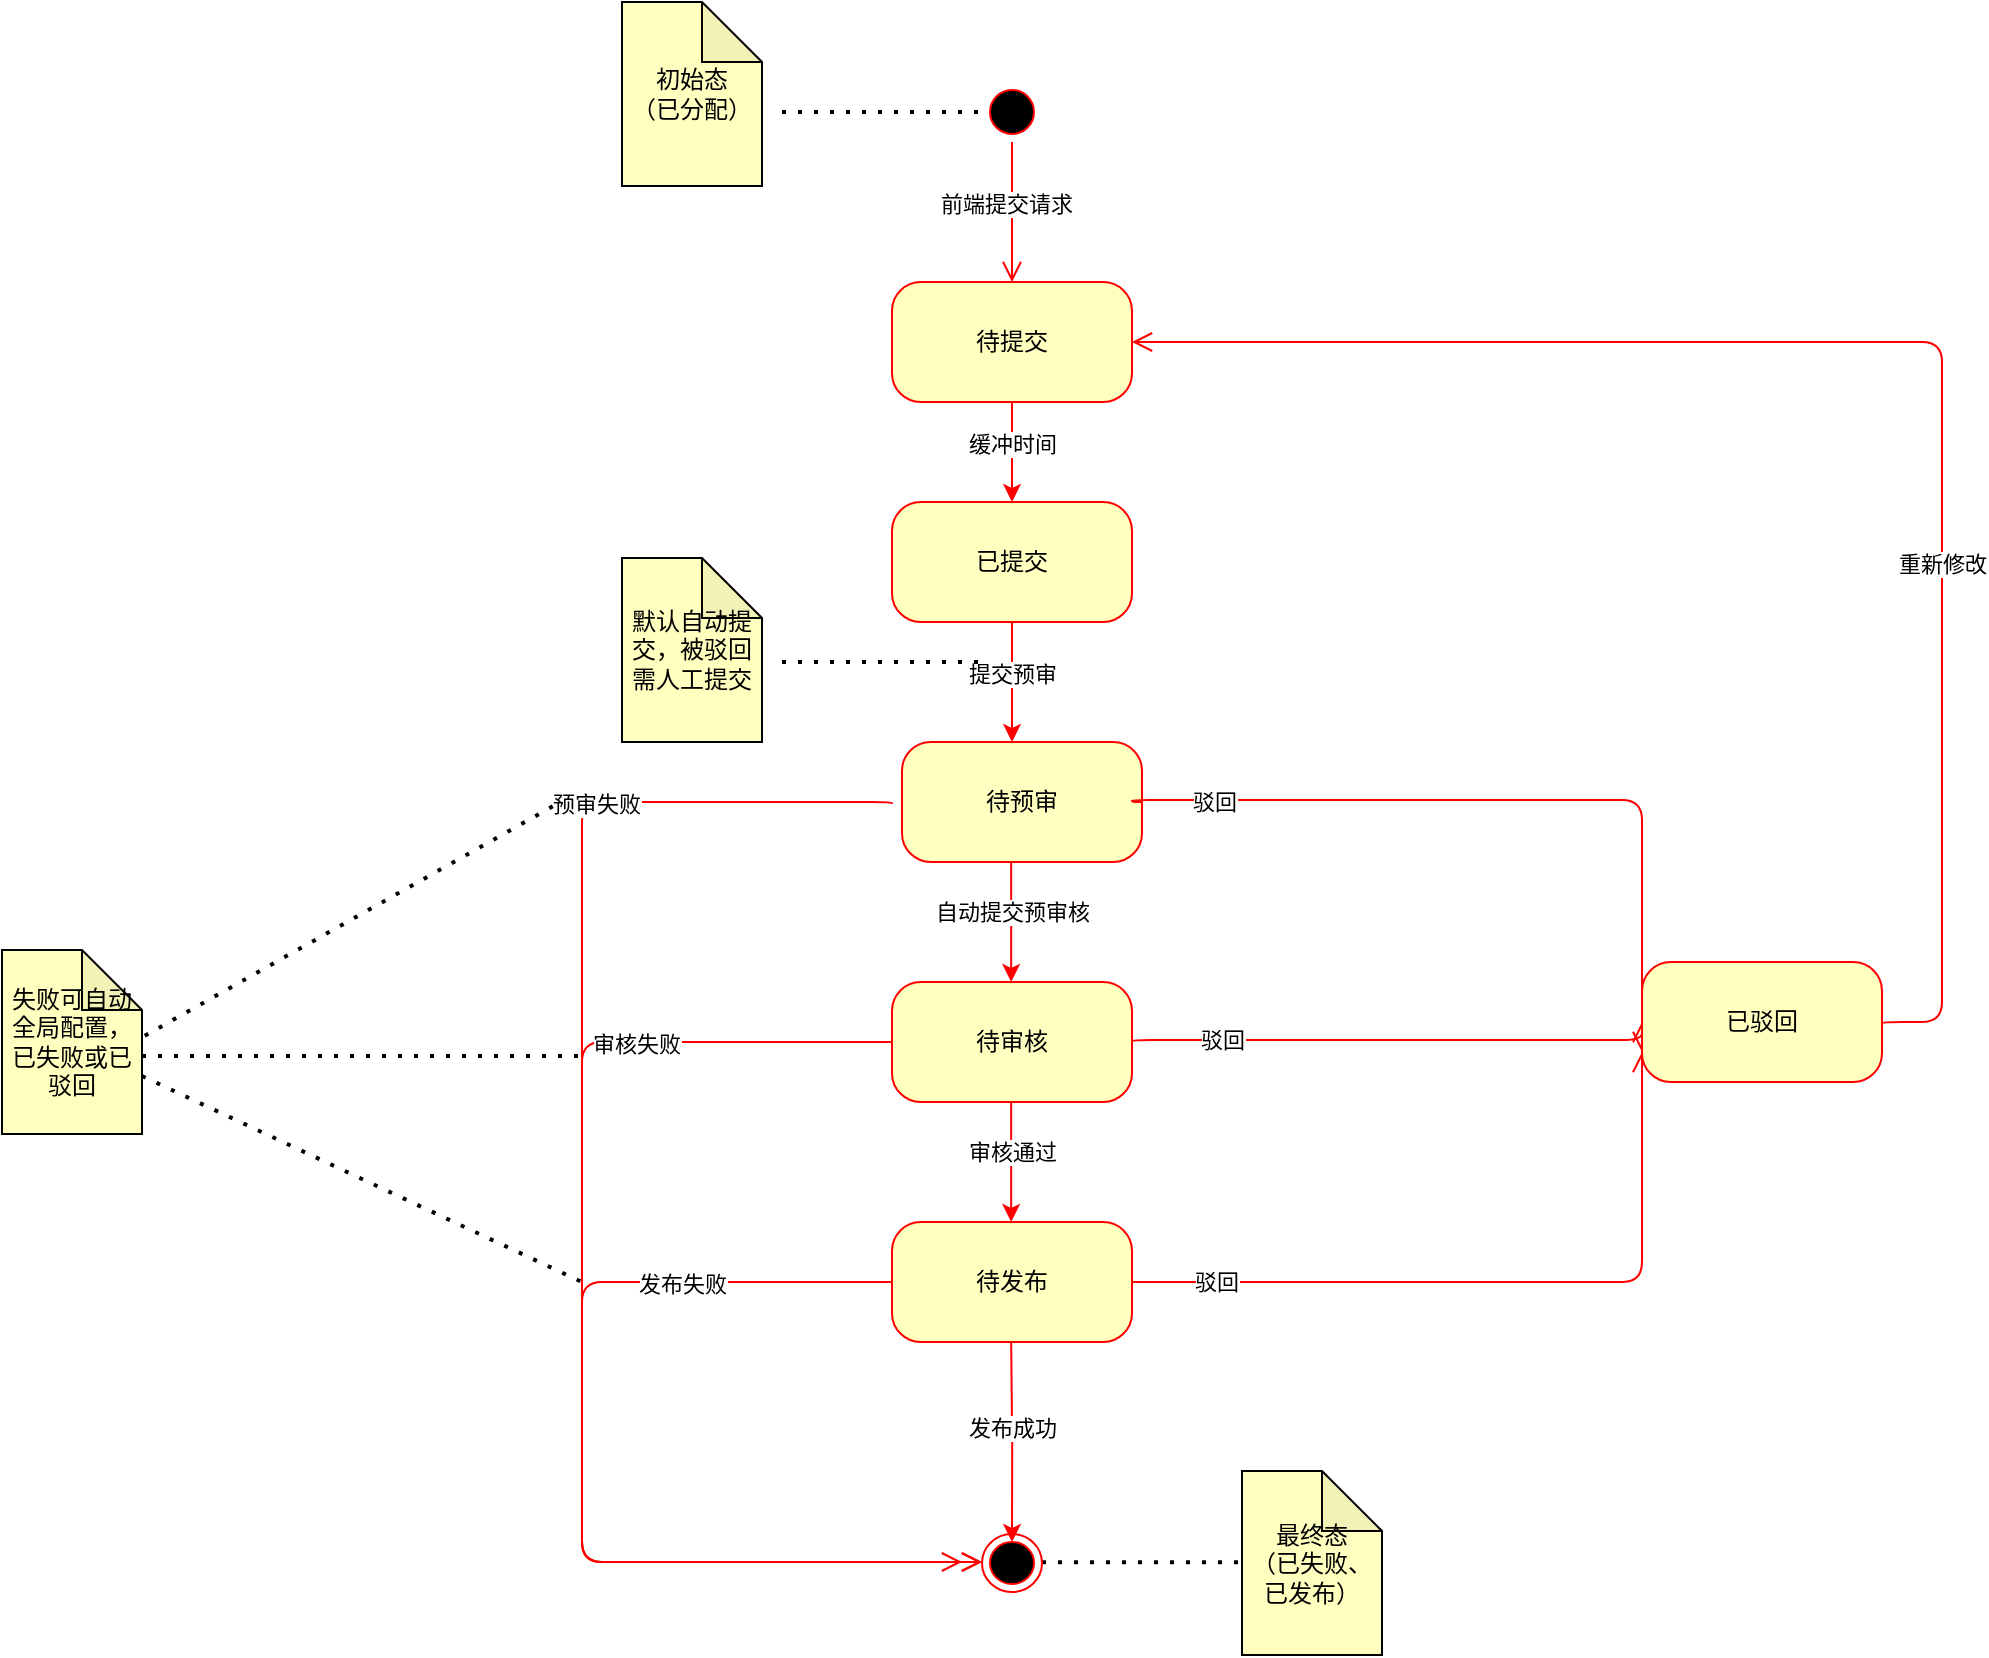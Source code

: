 <mxfile version="24.7.17">
  <diagram name="Page-1" id="58cdce13-f638-feb5-8d6f-7d28b1aa9fa0">
    <mxGraphModel dx="1562" dy="1695" grid="1" gridSize="10" guides="1" tooltips="1" connect="1" arrows="1" fold="1" page="1" pageScale="1" pageWidth="1100" pageHeight="850" background="none" math="0" shadow="0">
      <root>
        <mxCell id="0" />
        <mxCell id="1" parent="0" />
        <mxCell id="382b91b5511bd0f7-1" value="" style="ellipse;html=1;shape=startState;fillColor=#000000;strokeColor=#ff0000;rounded=1;shadow=0;comic=0;labelBackgroundColor=none;fontFamily=Verdana;fontSize=12;fontColor=#000000;align=center;direction=south;" parent="1" vertex="1">
          <mxGeometry x="530" y="-330" width="30" height="30" as="geometry" />
        </mxCell>
        <mxCell id="382b91b5511bd0f7-5" value="待预审" style="rounded=1;whiteSpace=wrap;html=1;arcSize=24;fillColor=#ffffc0;strokeColor=#ff0000;shadow=0;comic=0;labelBackgroundColor=none;fontFamily=Verdana;fontSize=12;fontColor=#000000;align=center;" parent="1" vertex="1">
          <mxGeometry x="490" width="120" height="60" as="geometry" />
        </mxCell>
        <mxCell id="pL6nJIlF7tV2qEfX6wqD-6" style="edgeStyle=orthogonalEdgeStyle;rounded=0;orthogonalLoop=1;jettySize=auto;html=1;entryX=0.5;entryY=0;entryDx=0;entryDy=0;strokeColor=#FF0000;" edge="1" parent="1" source="382b91b5511bd0f7-6" target="382b91b5511bd0f7-7">
          <mxGeometry relative="1" as="geometry" />
        </mxCell>
        <mxCell id="pL6nJIlF7tV2qEfX6wqD-7" value="缓冲时间" style="edgeLabel;html=1;align=center;verticalAlign=middle;resizable=0;points=[];" vertex="1" connectable="0" parent="pL6nJIlF7tV2qEfX6wqD-6">
          <mxGeometry x="-0.129" relative="1" as="geometry">
            <mxPoint y="-1" as="offset" />
          </mxGeometry>
        </mxCell>
        <mxCell id="382b91b5511bd0f7-6" value="待提交" style="rounded=1;whiteSpace=wrap;html=1;arcSize=24;fillColor=#ffffc0;strokeColor=#ff0000;shadow=0;comic=0;labelBackgroundColor=none;fontFamily=Verdana;fontSize=12;fontColor=#000000;align=center;" parent="1" vertex="1">
          <mxGeometry x="485" y="-230" width="120" height="60" as="geometry" />
        </mxCell>
        <mxCell id="382b91b5511bd0f7-7" value="已提交" style="rounded=1;whiteSpace=wrap;html=1;arcSize=24;fillColor=#ffffc0;strokeColor=#ff0000;shadow=0;comic=0;labelBackgroundColor=none;fontFamily=Verdana;fontSize=12;fontColor=#000000;align=center;" parent="1" vertex="1">
          <mxGeometry x="485" y="-120" width="120" height="60" as="geometry" />
        </mxCell>
        <mxCell id="2a3bc250acf0617d-9" style="edgeStyle=orthogonalEdgeStyle;html=1;labelBackgroundColor=none;endArrow=open;endSize=8;strokeColor=#ff0000;fontFamily=Verdana;fontSize=12;align=left;" parent="1" source="382b91b5511bd0f7-1" target="382b91b5511bd0f7-6" edge="1">
          <mxGeometry relative="1" as="geometry" />
        </mxCell>
        <mxCell id="pL6nJIlF7tV2qEfX6wqD-5" value="前端提交请求" style="edgeLabel;html=1;align=center;verticalAlign=middle;resizable=0;points=[];" vertex="1" connectable="0" parent="2a3bc250acf0617d-9">
          <mxGeometry x="-0.126" y="-3" relative="1" as="geometry">
            <mxPoint as="offset" />
          </mxGeometry>
        </mxCell>
        <mxCell id="2a3bc250acf0617d-15" style="edgeStyle=orthogonalEdgeStyle;html=1;exitX=1;exitY=0.5;labelBackgroundColor=none;endArrow=open;endSize=8;strokeColor=#ff0000;fontFamily=Verdana;fontSize=12;align=left;exitDx=0;exitDy=0;entryX=0;entryY=0.75;entryDx=0;entryDy=0;" parent="1" source="382b91b5511bd0f7-5" target="pL6nJIlF7tV2qEfX6wqD-25" edge="1">
          <mxGeometry relative="1" as="geometry">
            <mxPoint x="695.06" y="29.41" as="sourcePoint" />
            <mxPoint x="605" y="-90" as="targetPoint" />
            <Array as="points">
              <mxPoint x="605" y="29" />
              <mxPoint x="860" y="29" />
            </Array>
          </mxGeometry>
        </mxCell>
        <mxCell id="pL6nJIlF7tV2qEfX6wqD-9" value="驳回" style="edgeLabel;html=1;align=center;verticalAlign=middle;resizable=0;points=[];" vertex="1" connectable="0" parent="2a3bc250acf0617d-15">
          <mxGeometry x="-0.652" relative="1" as="geometry">
            <mxPoint x="-21" y="1" as="offset" />
          </mxGeometry>
        </mxCell>
        <mxCell id="pL6nJIlF7tV2qEfX6wqD-3" value="初始态&lt;div&gt;（已分配）&lt;/div&gt;" style="shape=note;whiteSpace=wrap;html=1;backgroundOutline=1;darkOpacity=0.05;fillColor=#FFFFC0;" vertex="1" parent="1">
          <mxGeometry x="350" y="-370" width="70" height="92" as="geometry" />
        </mxCell>
        <mxCell id="pL6nJIlF7tV2qEfX6wqD-4" value="" style="endArrow=none;dashed=1;html=1;dashPattern=1 3;strokeWidth=2;rounded=0;entryX=0.5;entryY=1;entryDx=0;entryDy=0;" edge="1" parent="1" target="382b91b5511bd0f7-1">
          <mxGeometry width="50" height="50" relative="1" as="geometry">
            <mxPoint x="430" y="-315" as="sourcePoint" />
            <mxPoint x="470" y="-350" as="targetPoint" />
          </mxGeometry>
        </mxCell>
        <mxCell id="pL6nJIlF7tV2qEfX6wqD-10" style="edgeStyle=orthogonalEdgeStyle;rounded=0;orthogonalLoop=1;jettySize=auto;html=1;strokeColor=#FF0000;exitX=0.5;exitY=1;exitDx=0;exitDy=0;" edge="1" parent="1" source="382b91b5511bd0f7-7">
          <mxGeometry relative="1" as="geometry">
            <mxPoint x="549" y="-60" as="sourcePoint" />
            <mxPoint x="545" as="targetPoint" />
          </mxGeometry>
        </mxCell>
        <mxCell id="pL6nJIlF7tV2qEfX6wqD-11" value="提交预审" style="edgeLabel;html=1;align=center;verticalAlign=middle;resizable=0;points=[];" vertex="1" connectable="0" parent="pL6nJIlF7tV2qEfX6wqD-10">
          <mxGeometry x="-0.129" relative="1" as="geometry">
            <mxPoint y="-1" as="offset" />
          </mxGeometry>
        </mxCell>
        <mxCell id="pL6nJIlF7tV2qEfX6wqD-12" value="待审核" style="rounded=1;whiteSpace=wrap;html=1;arcSize=24;fillColor=#ffffc0;strokeColor=#ff0000;shadow=0;comic=0;labelBackgroundColor=none;fontFamily=Verdana;fontSize=12;fontColor=#000000;align=center;" vertex="1" parent="1">
          <mxGeometry x="485" y="120" width="120" height="60" as="geometry" />
        </mxCell>
        <mxCell id="pL6nJIlF7tV2qEfX6wqD-13" value="默认自动提交，被驳回需人工提交" style="shape=note;whiteSpace=wrap;html=1;backgroundOutline=1;darkOpacity=0.05;fillColor=#FFFFC0;" vertex="1" parent="1">
          <mxGeometry x="350" y="-92" width="70" height="92" as="geometry" />
        </mxCell>
        <mxCell id="pL6nJIlF7tV2qEfX6wqD-14" value="" style="endArrow=none;dashed=1;html=1;dashPattern=1 3;strokeWidth=2;rounded=0;entryX=0.5;entryY=1;entryDx=0;entryDy=0;" edge="1" parent="1">
          <mxGeometry width="50" height="50" relative="1" as="geometry">
            <mxPoint x="430" y="-40" as="sourcePoint" />
            <mxPoint x="530" y="-40" as="targetPoint" />
          </mxGeometry>
        </mxCell>
        <mxCell id="pL6nJIlF7tV2qEfX6wqD-15" value="待发布" style="rounded=1;whiteSpace=wrap;html=1;arcSize=24;fillColor=#ffffc0;strokeColor=#ff0000;shadow=0;comic=0;labelBackgroundColor=none;fontFamily=Verdana;fontSize=12;fontColor=#000000;align=center;" vertex="1" parent="1">
          <mxGeometry x="485" y="240" width="120" height="60" as="geometry" />
        </mxCell>
        <mxCell id="pL6nJIlF7tV2qEfX6wqD-17" style="edgeStyle=orthogonalEdgeStyle;rounded=0;orthogonalLoop=1;jettySize=auto;html=1;entryX=0.5;entryY=0;entryDx=0;entryDy=0;strokeColor=#FF0000;exitX=0.5;exitY=1;exitDx=0;exitDy=0;" edge="1" parent="1">
          <mxGeometry relative="1" as="geometry">
            <mxPoint x="544.58" y="60" as="sourcePoint" />
            <mxPoint x="544.58" y="120" as="targetPoint" />
          </mxGeometry>
        </mxCell>
        <mxCell id="pL6nJIlF7tV2qEfX6wqD-18" value="自动提交预审核" style="edgeLabel;html=1;align=center;verticalAlign=middle;resizable=0;points=[];" vertex="1" connectable="0" parent="pL6nJIlF7tV2qEfX6wqD-17">
          <mxGeometry x="-0.129" relative="1" as="geometry">
            <mxPoint y="-1" as="offset" />
          </mxGeometry>
        </mxCell>
        <mxCell id="pL6nJIlF7tV2qEfX6wqD-19" style="edgeStyle=orthogonalEdgeStyle;html=1;exitX=1;exitY=0.5;labelBackgroundColor=none;endArrow=open;endSize=8;strokeColor=#ff0000;fontFamily=Verdana;fontSize=12;align=left;exitDx=0;exitDy=0;entryX=0;entryY=0.5;entryDx=0;entryDy=0;" edge="1" parent="1" target="pL6nJIlF7tV2qEfX6wqD-25">
          <mxGeometry relative="1" as="geometry">
            <mxPoint x="605" y="150" as="sourcePoint" />
            <mxPoint x="610" y="-90" as="targetPoint" />
            <Array as="points">
              <mxPoint x="605" y="149" />
              <mxPoint x="860" y="149" />
            </Array>
          </mxGeometry>
        </mxCell>
        <mxCell id="pL6nJIlF7tV2qEfX6wqD-20" value="驳回" style="edgeLabel;html=1;align=center;verticalAlign=middle;resizable=0;points=[];" vertex="1" connectable="0" parent="pL6nJIlF7tV2qEfX6wqD-19">
          <mxGeometry x="-0.652" relative="1" as="geometry">
            <mxPoint as="offset" />
          </mxGeometry>
        </mxCell>
        <mxCell id="pL6nJIlF7tV2qEfX6wqD-21" style="edgeStyle=orthogonalEdgeStyle;rounded=0;orthogonalLoop=1;jettySize=auto;html=1;entryX=0.5;entryY=0;entryDx=0;entryDy=0;strokeColor=#FF0000;exitX=0.5;exitY=1;exitDx=0;exitDy=0;" edge="1" parent="1">
          <mxGeometry relative="1" as="geometry">
            <mxPoint x="544.58" y="180" as="sourcePoint" />
            <mxPoint x="544.58" y="240" as="targetPoint" />
          </mxGeometry>
        </mxCell>
        <mxCell id="pL6nJIlF7tV2qEfX6wqD-22" value="审核通过" style="edgeLabel;html=1;align=center;verticalAlign=middle;resizable=0;points=[];" vertex="1" connectable="0" parent="pL6nJIlF7tV2qEfX6wqD-21">
          <mxGeometry x="-0.129" relative="1" as="geometry">
            <mxPoint y="-1" as="offset" />
          </mxGeometry>
        </mxCell>
        <mxCell id="pL6nJIlF7tV2qEfX6wqD-23" style="edgeStyle=orthogonalEdgeStyle;html=1;labelBackgroundColor=none;endArrow=open;endSize=8;strokeColor=#ff0000;fontFamily=Verdana;fontSize=12;align=left;entryX=0;entryY=0.75;entryDx=0;entryDy=0;exitX=1;exitY=0.5;exitDx=0;exitDy=0;" edge="1" parent="1" source="pL6nJIlF7tV2qEfX6wqD-15" target="pL6nJIlF7tV2qEfX6wqD-25">
          <mxGeometry relative="1" as="geometry">
            <mxPoint x="680" y="310.34" as="sourcePoint" />
            <mxPoint x="917.96" y="190.0" as="targetPoint" />
            <Array as="points">
              <mxPoint x="860" y="270" />
            </Array>
          </mxGeometry>
        </mxCell>
        <mxCell id="pL6nJIlF7tV2qEfX6wqD-24" value="驳回" style="edgeLabel;html=1;align=center;verticalAlign=middle;resizable=0;points=[];" vertex="1" connectable="0" parent="pL6nJIlF7tV2qEfX6wqD-23">
          <mxGeometry x="-0.652" relative="1" as="geometry">
            <mxPoint x="-23" as="offset" />
          </mxGeometry>
        </mxCell>
        <mxCell id="pL6nJIlF7tV2qEfX6wqD-25" value="已驳回" style="rounded=1;whiteSpace=wrap;html=1;arcSize=24;fillColor=#ffffc0;strokeColor=#ff0000;shadow=0;comic=0;labelBackgroundColor=none;fontFamily=Verdana;fontSize=12;fontColor=#000000;align=center;" vertex="1" parent="1">
          <mxGeometry x="860" y="110" width="120" height="60" as="geometry" />
        </mxCell>
        <mxCell id="pL6nJIlF7tV2qEfX6wqD-28" style="edgeStyle=orthogonalEdgeStyle;html=1;exitX=1;exitY=0.5;labelBackgroundColor=none;endArrow=open;endSize=8;strokeColor=#ff0000;fontFamily=Verdana;fontSize=12;align=left;exitDx=0;exitDy=0;entryX=0;entryY=0.5;entryDx=0;entryDy=0;" edge="1" parent="1">
          <mxGeometry relative="1" as="geometry">
            <mxPoint x="485" y="31" as="sourcePoint" />
            <mxPoint x="530.0" y="410.5" as="targetPoint" />
            <Array as="points">
              <mxPoint x="485" y="30" />
              <mxPoint x="330" y="30" />
              <mxPoint x="330" y="410" />
              <mxPoint x="530" y="410" />
            </Array>
          </mxGeometry>
        </mxCell>
        <mxCell id="pL6nJIlF7tV2qEfX6wqD-29" value="预审失败" style="edgeLabel;html=1;align=center;verticalAlign=middle;resizable=0;points=[];" vertex="1" connectable="0" parent="pL6nJIlF7tV2qEfX6wqD-28">
          <mxGeometry x="-0.652" relative="1" as="geometry">
            <mxPoint x="-21" y="1" as="offset" />
          </mxGeometry>
        </mxCell>
        <mxCell id="pL6nJIlF7tV2qEfX6wqD-32" style="edgeStyle=orthogonalEdgeStyle;html=1;exitX=0;exitY=0.5;labelBackgroundColor=none;endArrow=open;endSize=8;strokeColor=#ff0000;fontFamily=Verdana;fontSize=12;align=left;exitDx=0;exitDy=0;" edge="1" parent="1" source="pL6nJIlF7tV2qEfX6wqD-12">
          <mxGeometry relative="1" as="geometry">
            <mxPoint x="485" y="30" as="sourcePoint" />
            <mxPoint x="530" y="410" as="targetPoint" />
            <Array as="points">
              <mxPoint x="330" y="150" />
              <mxPoint x="330" y="410" />
            </Array>
          </mxGeometry>
        </mxCell>
        <mxCell id="pL6nJIlF7tV2qEfX6wqD-33" value="审核失败" style="edgeLabel;html=1;align=center;verticalAlign=middle;resizable=0;points=[];" vertex="1" connectable="0" parent="pL6nJIlF7tV2qEfX6wqD-32">
          <mxGeometry x="-0.652" relative="1" as="geometry">
            <mxPoint x="-21" y="1" as="offset" />
          </mxGeometry>
        </mxCell>
        <mxCell id="pL6nJIlF7tV2qEfX6wqD-34" value="最终态&lt;div&gt;（已失败、已发布）&lt;/div&gt;" style="shape=note;whiteSpace=wrap;html=1;backgroundOutline=1;darkOpacity=0.05;fillColor=#FFFFC0;" vertex="1" parent="1">
          <mxGeometry x="660" y="364.5" width="70" height="92" as="geometry" />
        </mxCell>
        <mxCell id="pL6nJIlF7tV2qEfX6wqD-35" style="edgeStyle=orthogonalEdgeStyle;rounded=0;orthogonalLoop=1;jettySize=auto;html=1;strokeColor=#FF0000;exitX=0.5;exitY=1;exitDx=0;exitDy=0;" edge="1" parent="1">
          <mxGeometry relative="1" as="geometry">
            <mxPoint x="544.58" y="300" as="sourcePoint" />
            <mxPoint x="545" y="400" as="targetPoint" />
          </mxGeometry>
        </mxCell>
        <mxCell id="pL6nJIlF7tV2qEfX6wqD-36" value="发布成功" style="edgeLabel;html=1;align=center;verticalAlign=middle;resizable=0;points=[];" vertex="1" connectable="0" parent="pL6nJIlF7tV2qEfX6wqD-35">
          <mxGeometry x="-0.129" relative="1" as="geometry">
            <mxPoint y="-1" as="offset" />
          </mxGeometry>
        </mxCell>
        <mxCell id="pL6nJIlF7tV2qEfX6wqD-37" style="edgeStyle=orthogonalEdgeStyle;html=1;exitX=1;exitY=0.5;labelBackgroundColor=none;endArrow=open;endSize=8;strokeColor=#ff0000;fontFamily=Verdana;fontSize=12;align=left;exitDx=0;exitDy=0;entryX=1;entryY=0.5;entryDx=0;entryDy=0;" edge="1" parent="1" target="382b91b5511bd0f7-6">
          <mxGeometry relative="1" as="geometry">
            <mxPoint x="980" y="141" as="sourcePoint" />
            <mxPoint x="1235" y="266" as="targetPoint" />
            <Array as="points">
              <mxPoint x="1010" y="140" />
              <mxPoint x="1010" y="-200" />
            </Array>
          </mxGeometry>
        </mxCell>
        <mxCell id="pL6nJIlF7tV2qEfX6wqD-38" value="重新修改" style="edgeLabel;html=1;align=center;verticalAlign=middle;resizable=0;points=[];" vertex="1" connectable="0" parent="pL6nJIlF7tV2qEfX6wqD-37">
          <mxGeometry x="-0.652" relative="1" as="geometry">
            <mxPoint y="-125" as="offset" />
          </mxGeometry>
        </mxCell>
        <mxCell id="pL6nJIlF7tV2qEfX6wqD-39" value="" style="endArrow=none;dashed=1;html=1;dashPattern=1 3;strokeWidth=2;rounded=0;entryX=0.5;entryY=1;entryDx=0;entryDy=0;" edge="1" parent="1">
          <mxGeometry width="50" height="50" relative="1" as="geometry">
            <mxPoint x="560" y="410.08" as="sourcePoint" />
            <mxPoint x="660" y="410.08" as="targetPoint" />
          </mxGeometry>
        </mxCell>
        <mxCell id="pL6nJIlF7tV2qEfX6wqD-42" style="edgeStyle=orthogonalEdgeStyle;html=1;exitX=0;exitY=0.5;labelBackgroundColor=none;endArrow=open;endSize=8;strokeColor=#ff0000;fontFamily=Verdana;fontSize=12;align=left;exitDx=0;exitDy=0;" edge="1" parent="1" source="pL6nJIlF7tV2qEfX6wqD-15">
          <mxGeometry relative="1" as="geometry">
            <mxPoint x="479.94" y="140" as="sourcePoint" />
            <mxPoint x="520" y="410" as="targetPoint" />
            <Array as="points">
              <mxPoint x="330" y="270" />
              <mxPoint x="330" y="410" />
            </Array>
          </mxGeometry>
        </mxCell>
        <mxCell id="pL6nJIlF7tV2qEfX6wqD-43" value="发布失败" style="edgeLabel;html=1;align=center;verticalAlign=middle;resizable=0;points=[];" vertex="1" connectable="0" parent="pL6nJIlF7tV2qEfX6wqD-42">
          <mxGeometry x="-0.652" relative="1" as="geometry">
            <mxPoint x="-21" y="1" as="offset" />
          </mxGeometry>
        </mxCell>
        <mxCell id="pL6nJIlF7tV2qEfX6wqD-44" value="" style="ellipse;html=1;shape=endState;fillColor=#000000;strokeColor=#ff0000;rounded=1;shadow=0;comic=0;labelBackgroundColor=none;fontFamily=Verdana;fontSize=12;fontColor=#000000;align=center;" vertex="1" parent="1">
          <mxGeometry x="530" y="396" width="30" height="29" as="geometry" />
        </mxCell>
        <mxCell id="pL6nJIlF7tV2qEfX6wqD-45" value="失败可自动全局配置，已失败或已驳回" style="shape=note;whiteSpace=wrap;html=1;backgroundOutline=1;darkOpacity=0.05;fillColor=#FFFFC0;" vertex="1" parent="1">
          <mxGeometry x="40" y="104" width="70" height="92" as="geometry" />
        </mxCell>
        <mxCell id="pL6nJIlF7tV2qEfX6wqD-46" value="" style="endArrow=none;dashed=1;html=1;dashPattern=1 3;strokeWidth=2;rounded=0;entryX=0.5;entryY=1;entryDx=0;entryDy=0;exitX=1.02;exitY=0.466;exitDx=0;exitDy=0;exitPerimeter=0;" edge="1" parent="1" source="pL6nJIlF7tV2qEfX6wqD-45">
          <mxGeometry width="50" height="50" relative="1" as="geometry">
            <mxPoint x="220" y="29.58" as="sourcePoint" />
            <mxPoint x="320" y="29.58" as="targetPoint" />
          </mxGeometry>
        </mxCell>
        <mxCell id="pL6nJIlF7tV2qEfX6wqD-49" value="" style="endArrow=none;dashed=1;html=1;dashPattern=1 3;strokeWidth=2;rounded=0;exitX=1.02;exitY=0.466;exitDx=0;exitDy=0;exitPerimeter=0;" edge="1" parent="1">
          <mxGeometry width="50" height="50" relative="1" as="geometry">
            <mxPoint x="110" y="157" as="sourcePoint" />
            <mxPoint x="330" y="157" as="targetPoint" />
          </mxGeometry>
        </mxCell>
        <mxCell id="pL6nJIlF7tV2qEfX6wqD-50" value="" style="endArrow=none;dashed=1;html=1;dashPattern=1 3;strokeWidth=2;rounded=0;exitX=1.02;exitY=0.466;exitDx=0;exitDy=0;exitPerimeter=0;" edge="1" parent="1">
          <mxGeometry width="50" height="50" relative="1" as="geometry">
            <mxPoint x="110" y="167" as="sourcePoint" />
            <mxPoint x="330" y="270" as="targetPoint" />
          </mxGeometry>
        </mxCell>
      </root>
    </mxGraphModel>
  </diagram>
</mxfile>
